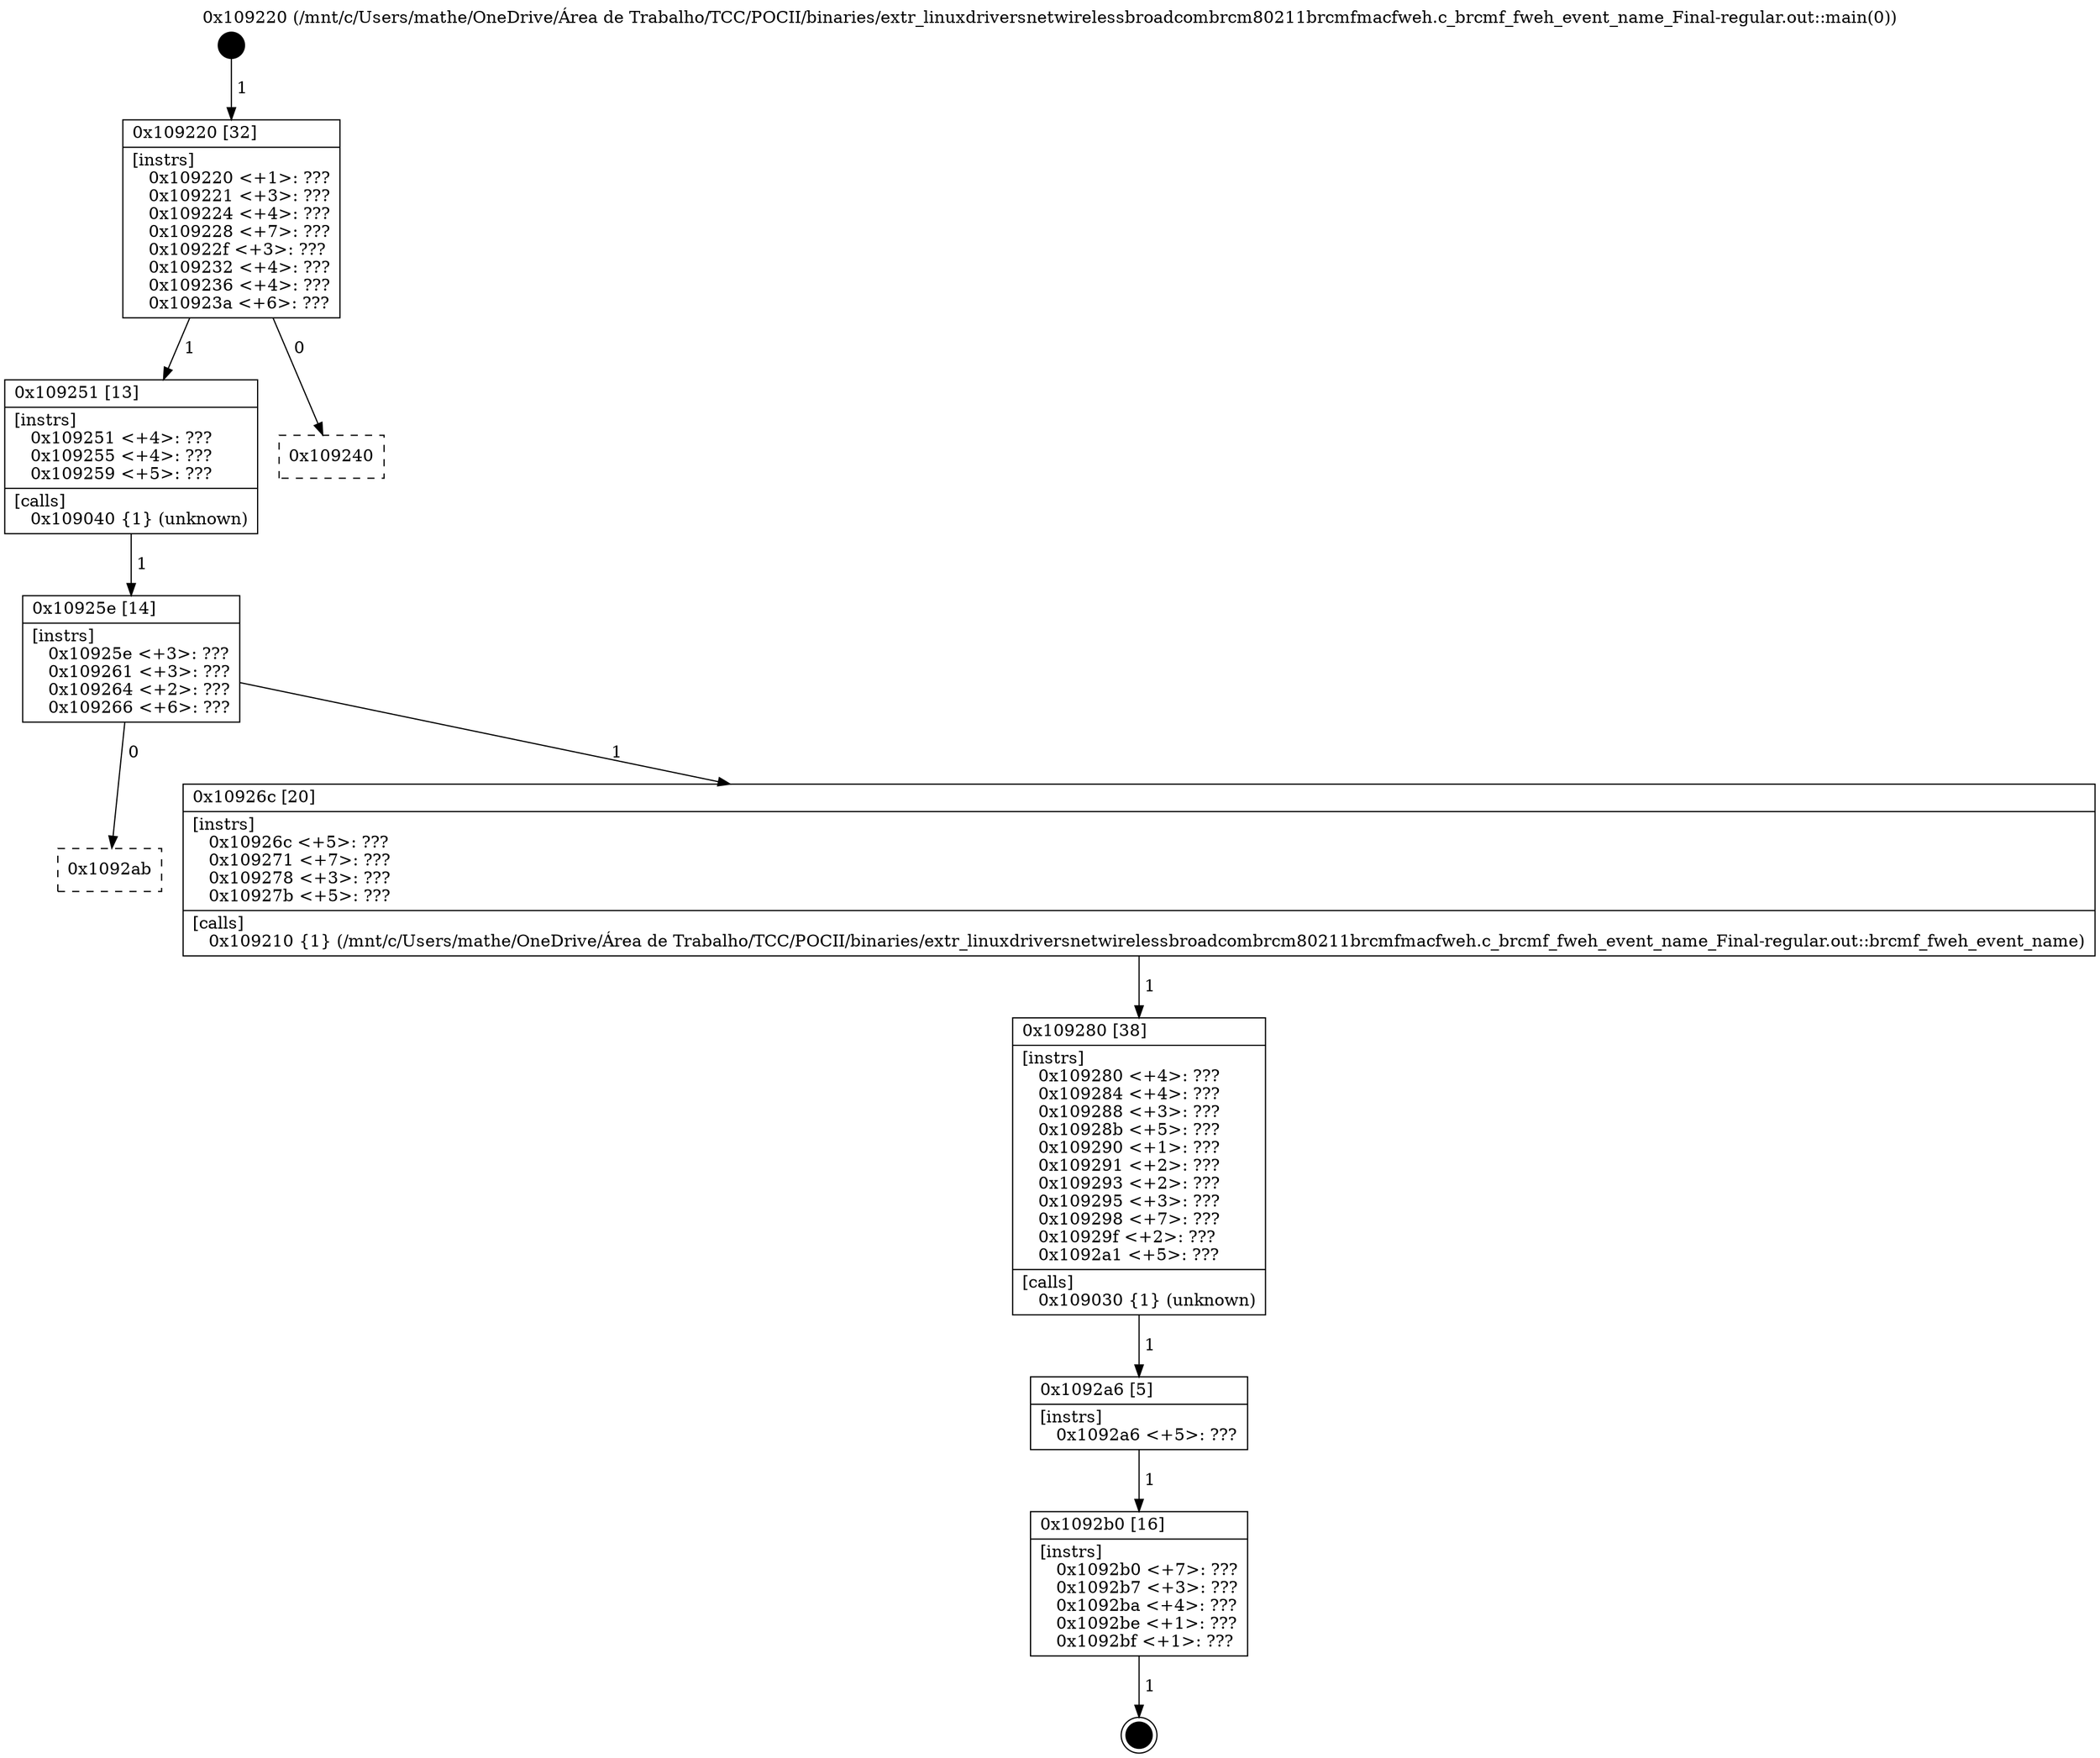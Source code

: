 digraph "0x109220" {
  label = "0x109220 (/mnt/c/Users/mathe/OneDrive/Área de Trabalho/TCC/POCII/binaries/extr_linuxdriversnetwirelessbroadcombrcm80211brcmfmacfweh.c_brcmf_fweh_event_name_Final-regular.out::main(0))"
  labelloc = "t"
  node[shape=record]

  Entry [label="",width=0.3,height=0.3,shape=circle,fillcolor=black,style=filled]
  "0x109220" [label="{
     0x109220 [32]\l
     | [instrs]\l
     &nbsp;&nbsp;0x109220 \<+1\>: ???\l
     &nbsp;&nbsp;0x109221 \<+3\>: ???\l
     &nbsp;&nbsp;0x109224 \<+4\>: ???\l
     &nbsp;&nbsp;0x109228 \<+7\>: ???\l
     &nbsp;&nbsp;0x10922f \<+3\>: ???\l
     &nbsp;&nbsp;0x109232 \<+4\>: ???\l
     &nbsp;&nbsp;0x109236 \<+4\>: ???\l
     &nbsp;&nbsp;0x10923a \<+6\>: ???\l
  }"]
  "0x109251" [label="{
     0x109251 [13]\l
     | [instrs]\l
     &nbsp;&nbsp;0x109251 \<+4\>: ???\l
     &nbsp;&nbsp;0x109255 \<+4\>: ???\l
     &nbsp;&nbsp;0x109259 \<+5\>: ???\l
     | [calls]\l
     &nbsp;&nbsp;0x109040 \{1\} (unknown)\l
  }"]
  "0x109240" [label="{
     0x109240\l
  }", style=dashed]
  "0x10925e" [label="{
     0x10925e [14]\l
     | [instrs]\l
     &nbsp;&nbsp;0x10925e \<+3\>: ???\l
     &nbsp;&nbsp;0x109261 \<+3\>: ???\l
     &nbsp;&nbsp;0x109264 \<+2\>: ???\l
     &nbsp;&nbsp;0x109266 \<+6\>: ???\l
  }"]
  "0x1092ab" [label="{
     0x1092ab\l
  }", style=dashed]
  "0x10926c" [label="{
     0x10926c [20]\l
     | [instrs]\l
     &nbsp;&nbsp;0x10926c \<+5\>: ???\l
     &nbsp;&nbsp;0x109271 \<+7\>: ???\l
     &nbsp;&nbsp;0x109278 \<+3\>: ???\l
     &nbsp;&nbsp;0x10927b \<+5\>: ???\l
     | [calls]\l
     &nbsp;&nbsp;0x109210 \{1\} (/mnt/c/Users/mathe/OneDrive/Área de Trabalho/TCC/POCII/binaries/extr_linuxdriversnetwirelessbroadcombrcm80211brcmfmacfweh.c_brcmf_fweh_event_name_Final-regular.out::brcmf_fweh_event_name)\l
  }"]
  Exit [label="",width=0.3,height=0.3,shape=circle,fillcolor=black,style=filled,peripheries=2]
  "0x109280" [label="{
     0x109280 [38]\l
     | [instrs]\l
     &nbsp;&nbsp;0x109280 \<+4\>: ???\l
     &nbsp;&nbsp;0x109284 \<+4\>: ???\l
     &nbsp;&nbsp;0x109288 \<+3\>: ???\l
     &nbsp;&nbsp;0x10928b \<+5\>: ???\l
     &nbsp;&nbsp;0x109290 \<+1\>: ???\l
     &nbsp;&nbsp;0x109291 \<+2\>: ???\l
     &nbsp;&nbsp;0x109293 \<+2\>: ???\l
     &nbsp;&nbsp;0x109295 \<+3\>: ???\l
     &nbsp;&nbsp;0x109298 \<+7\>: ???\l
     &nbsp;&nbsp;0x10929f \<+2\>: ???\l
     &nbsp;&nbsp;0x1092a1 \<+5\>: ???\l
     | [calls]\l
     &nbsp;&nbsp;0x109030 \{1\} (unknown)\l
  }"]
  "0x1092a6" [label="{
     0x1092a6 [5]\l
     | [instrs]\l
     &nbsp;&nbsp;0x1092a6 \<+5\>: ???\l
  }"]
  "0x1092b0" [label="{
     0x1092b0 [16]\l
     | [instrs]\l
     &nbsp;&nbsp;0x1092b0 \<+7\>: ???\l
     &nbsp;&nbsp;0x1092b7 \<+3\>: ???\l
     &nbsp;&nbsp;0x1092ba \<+4\>: ???\l
     &nbsp;&nbsp;0x1092be \<+1\>: ???\l
     &nbsp;&nbsp;0x1092bf \<+1\>: ???\l
  }"]
  Entry -> "0x109220" [label=" 1"]
  "0x109220" -> "0x109251" [label=" 1"]
  "0x109220" -> "0x109240" [label=" 0"]
  "0x109251" -> "0x10925e" [label=" 1"]
  "0x10925e" -> "0x1092ab" [label=" 0"]
  "0x10925e" -> "0x10926c" [label=" 1"]
  "0x1092b0" -> Exit [label=" 1"]
  "0x10926c" -> "0x109280" [label=" 1"]
  "0x109280" -> "0x1092a6" [label=" 1"]
  "0x1092a6" -> "0x1092b0" [label=" 1"]
}
